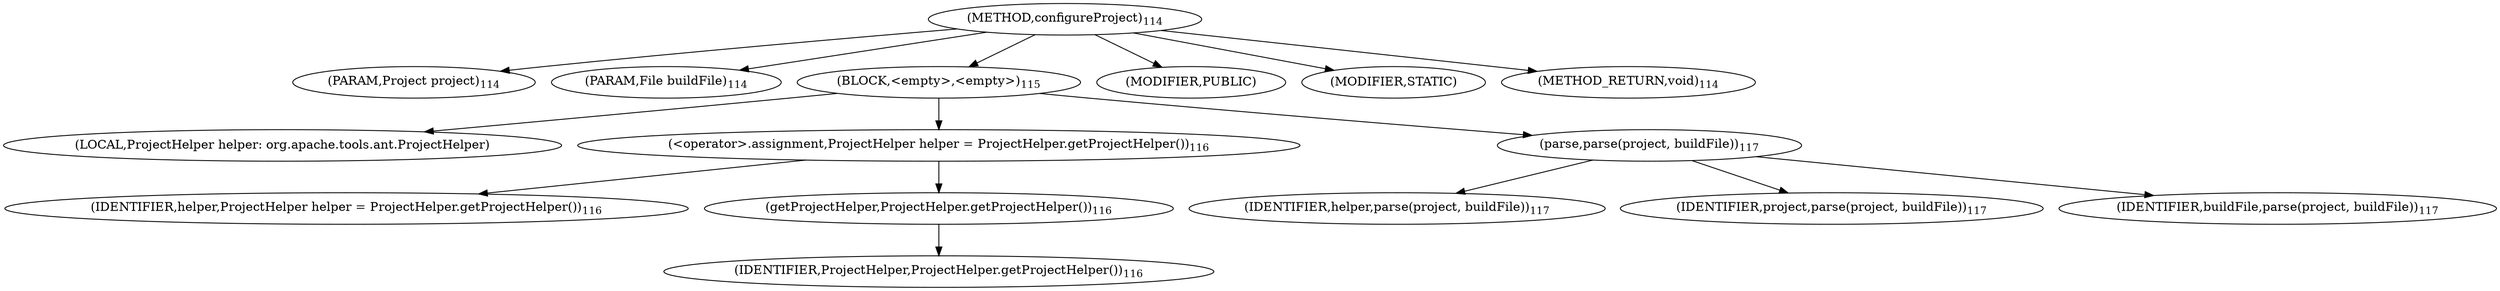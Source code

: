 digraph "configureProject" {  
"36" [label = <(METHOD,configureProject)<SUB>114</SUB>> ]
"37" [label = <(PARAM,Project project)<SUB>114</SUB>> ]
"38" [label = <(PARAM,File buildFile)<SUB>114</SUB>> ]
"39" [label = <(BLOCK,&lt;empty&gt;,&lt;empty&gt;)<SUB>115</SUB>> ]
"40" [label = <(LOCAL,ProjectHelper helper: org.apache.tools.ant.ProjectHelper)> ]
"41" [label = <(&lt;operator&gt;.assignment,ProjectHelper helper = ProjectHelper.getProjectHelper())<SUB>116</SUB>> ]
"42" [label = <(IDENTIFIER,helper,ProjectHelper helper = ProjectHelper.getProjectHelper())<SUB>116</SUB>> ]
"43" [label = <(getProjectHelper,ProjectHelper.getProjectHelper())<SUB>116</SUB>> ]
"44" [label = <(IDENTIFIER,ProjectHelper,ProjectHelper.getProjectHelper())<SUB>116</SUB>> ]
"45" [label = <(parse,parse(project, buildFile))<SUB>117</SUB>> ]
"46" [label = <(IDENTIFIER,helper,parse(project, buildFile))<SUB>117</SUB>> ]
"47" [label = <(IDENTIFIER,project,parse(project, buildFile))<SUB>117</SUB>> ]
"48" [label = <(IDENTIFIER,buildFile,parse(project, buildFile))<SUB>117</SUB>> ]
"49" [label = <(MODIFIER,PUBLIC)> ]
"50" [label = <(MODIFIER,STATIC)> ]
"51" [label = <(METHOD_RETURN,void)<SUB>114</SUB>> ]
  "36" -> "37" 
  "36" -> "38" 
  "36" -> "39" 
  "36" -> "49" 
  "36" -> "50" 
  "36" -> "51" 
  "39" -> "40" 
  "39" -> "41" 
  "39" -> "45" 
  "41" -> "42" 
  "41" -> "43" 
  "43" -> "44" 
  "45" -> "46" 
  "45" -> "47" 
  "45" -> "48" 
}

